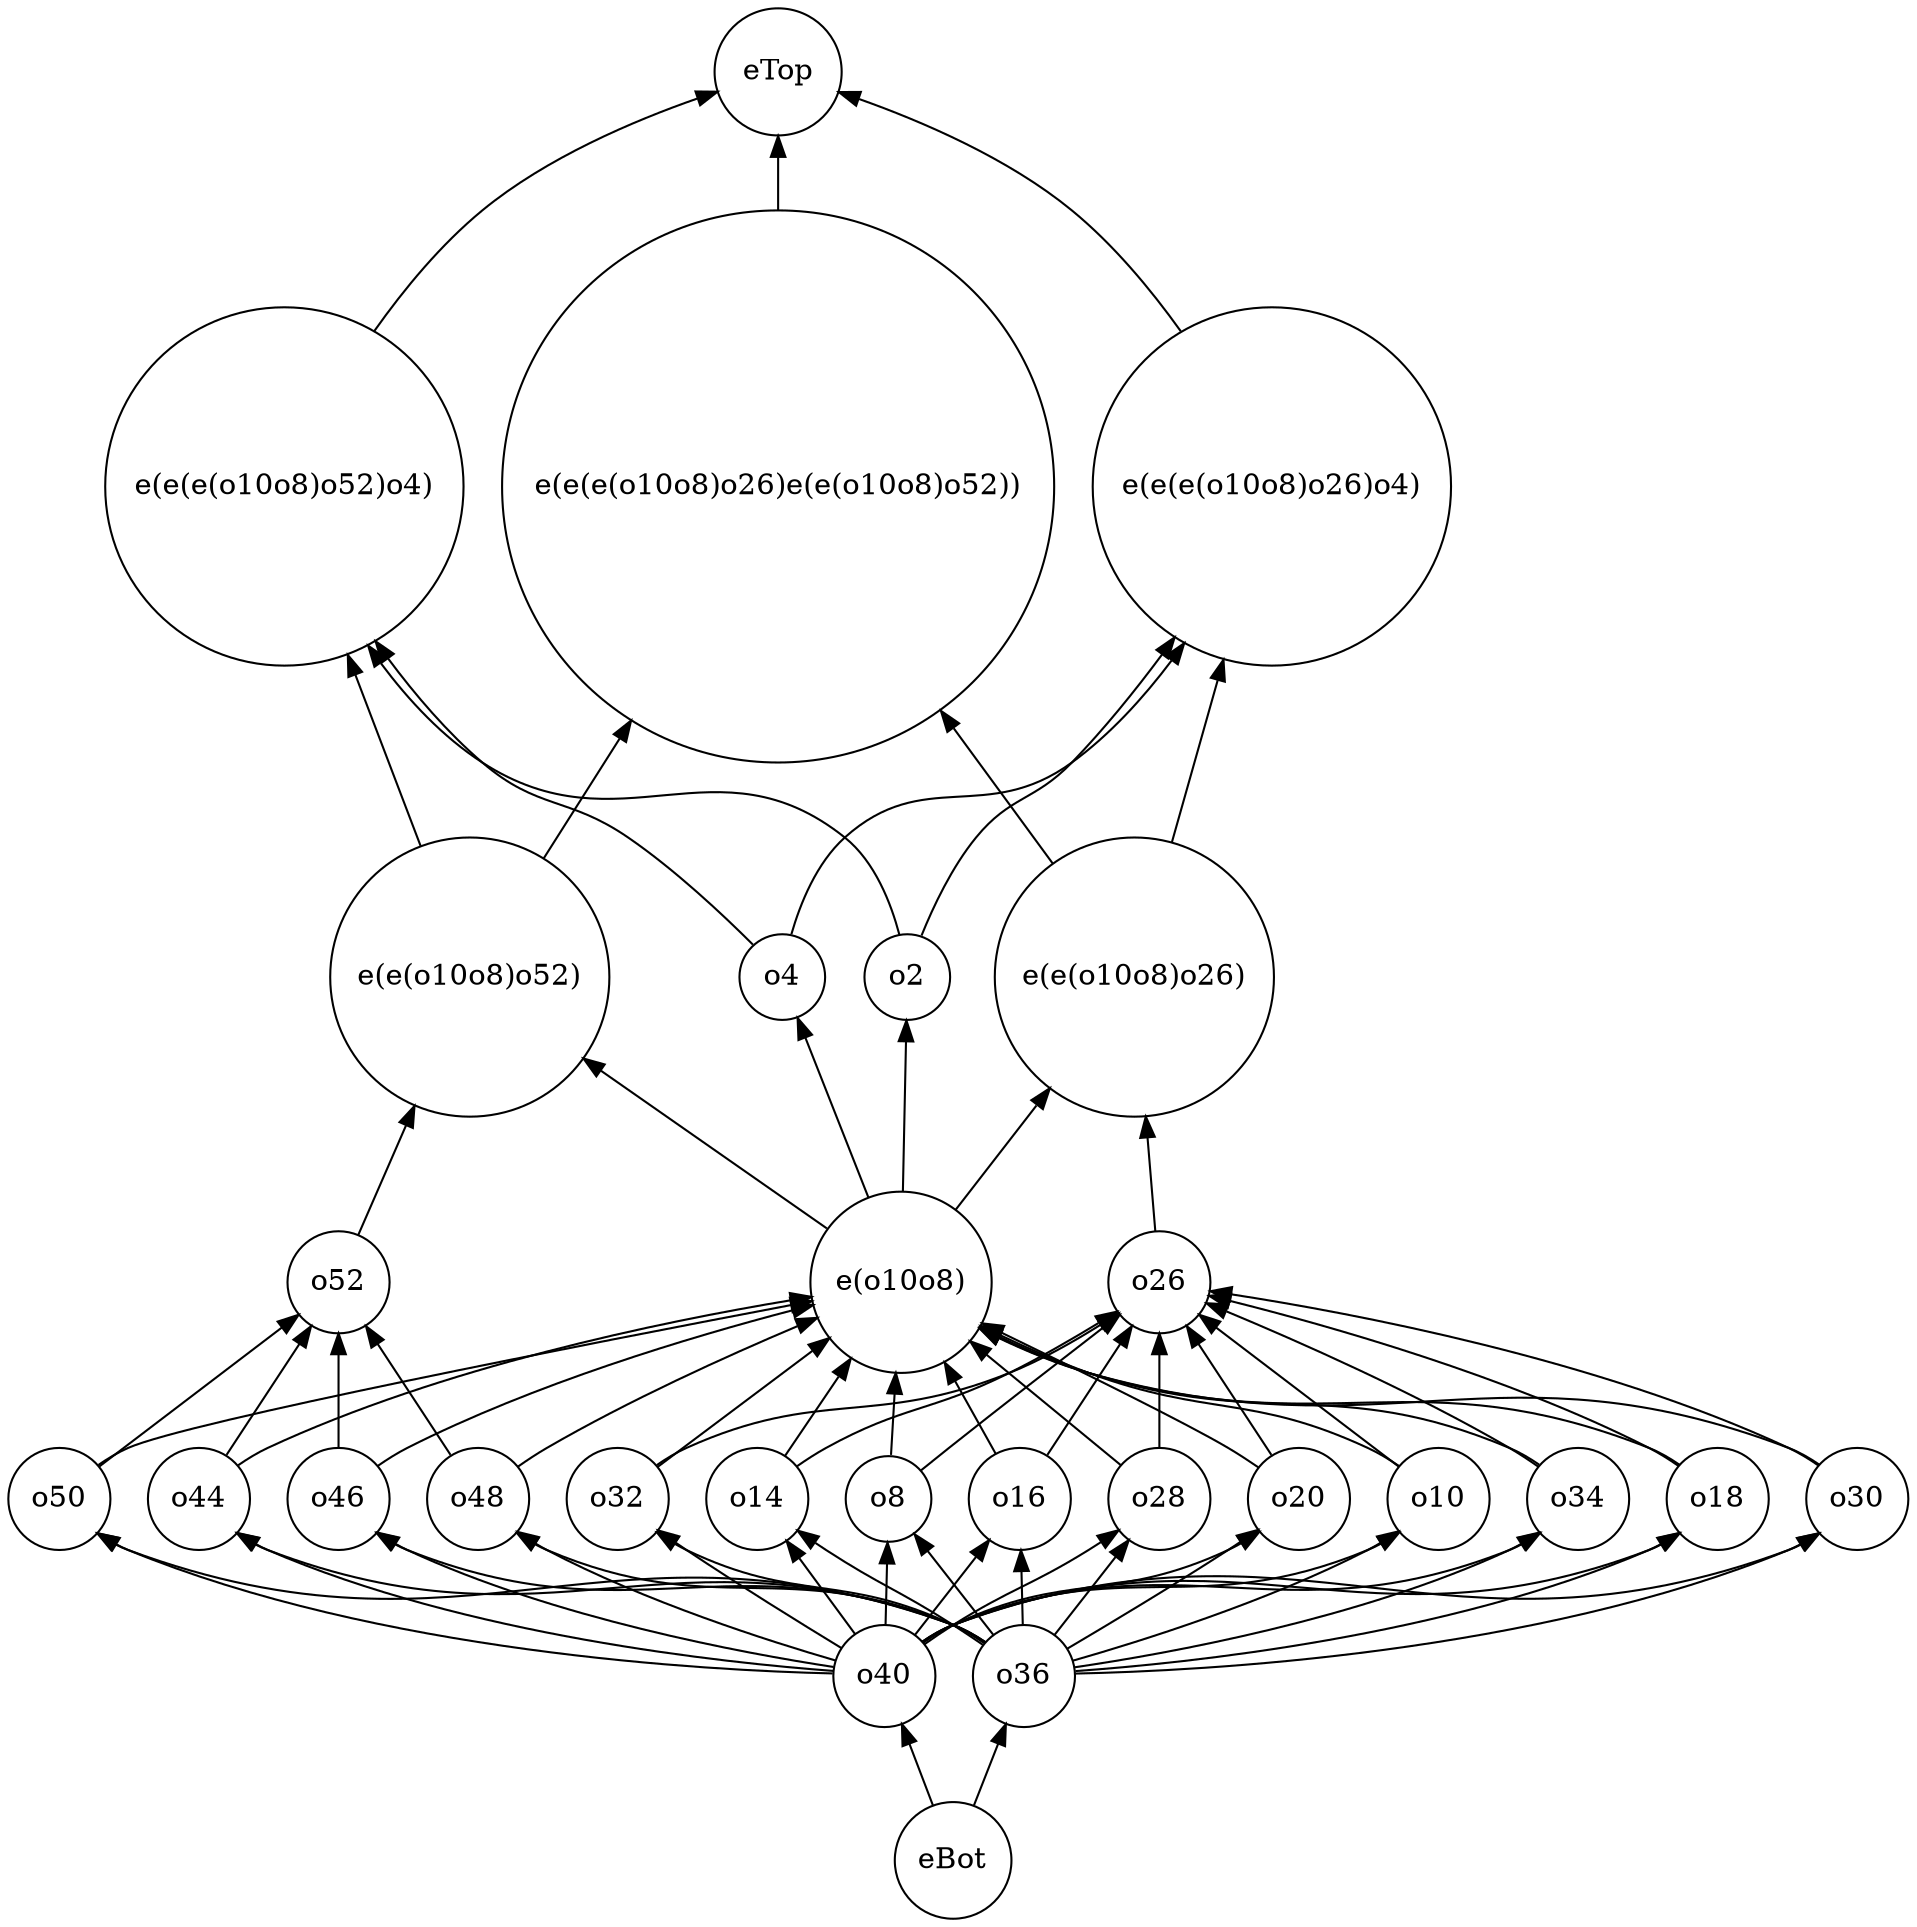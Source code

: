 strict digraph "priss2013-table01_o38_d" {
	graph [bb="0,0,912.4,917.94",
		rankdir=BT
	];
	node [label="\N"];
	"e(e(e(o10o8)o52)o4)"	 [height=2.3831,
		pos="147.7,688.25",
		shape=circle,
		width=2.3831];
	eTop	 [height=0.84854,
		pos="383.7,887.39",
		shape=circle,
		width=0.84854];
	"e(e(e(o10o8)o52)o4)" -> eTop	 [pos="e,354.59,877.9 190.22,762.82 204.64,783.45 222.13,804.64 241.7,820.84 272.33,846.2 314.38,864 344.77,874.58"];
	o8	 [height=0.55967,
		pos="422.7,201.99",
		shape=circle,
		width=0.55967];
	"e(o10o8)"	 [height=1.2096,
		pos="434.7,306.23",
		shape=circle,
		width=1.2096];
	o8 -> "e(o10o8)"	 [pos="e,429.72,262.79 424.95,222.22 425.98,230.99 427.26,241.84 428.54,252.78"];
	o26	 [height=0.68605,
		pos="552.7,306.23",
		shape=circle,
		width=0.68605];
	o8 -> o26	 [pos="e,533.23,290.31 437.99,215.6 442.4,219.2 447.22,223.12 451.7,226.69 476.43,246.4 504.89,268.48 525.29,284.2"];
	eBot	 [height=0.77632,
		pos="453.7,27.948",
		shape=circle,
		width=0.77632];
	o40	 [height=0.68605,
		pos="420.7,116.59",
		shape=circle,
		width=0.68605];
	eBot -> o40	 [pos="e,429.23,93.188 443.98,54.475 440.5,63.589 436.55,73.975 432.9,83.567"];
	o36	 [height=0.68605,
		pos="487.7,116.59",
		shape=circle,
		width=0.68605];
	eBot -> o36	 [pos="e,478.91,93.188 463.72,54.475 467.33,63.685 471.45,74.194 475.25,83.869"];
	o40 -> o8	 [pos="e,422.23,181.68 421.28,141.71 421.5,151.04 421.76,161.8 421.99,171.58"];
	o16	 [height=0.68605,
		pos="485.7,201.99",
		shape=circle,
		width=0.68605];
	o40 -> o16	 [pos="e,470.78,181.85 435.45,136.52 444.03,147.53 454.99,161.6 464.49,173.78"];
	o50	 [height=0.68605,
		pos="24.698,201.99",
		shape=circle,
		width=0.68605];
	o40 -> o50	 [pos="e,43.355,185.36 395.86,117.83 335.55,119.2 177.47,127.65 57.698,177.29 55.841,178.06 53.988,178.95 52.162,179.93"];
	o44	 [height=0.68605,
		pos="91.698,201.99",
		shape=circle,
		width=0.68605];
	o40 -> o44	 [pos="e,110.41,185.49 395.86,119.07 343.62,122.92 219.38,136.04 124.7,177.29 122.85,178.09 121.01,179.01 119.2,180.01"];
	o28	 [height=0.68605,
		pos="552.7,201.99",
		shape=circle,
		width=0.68605];
	o40 -> o28	 [pos="e,533.08,186.3 440.32,132.28 444.66,135.36 449.28,138.51 453.7,141.29 481.99,159.07 491.41,159.51 519.7,177.29 521.36,178.33 523.04,\
179.43 524.73,180.55"];
	o46	 [height=0.68605,
		pos="158.7,201.99",
		shape=circle,
		width=0.68605];
	o40 -> o46	 [pos="e,177.5,185.69 396.3,120.94 353.31,127.48 261.99,144.29 191.7,177.29 189.88,178.14 188.05,179.1 186.25,180.13"];
	o20	 [height=0.68605,
		pos="619.7,201.99",
		shape=circle,
		width=0.68605];
	o40 -> o20	 [pos="e,600.88,185.73 439.52,132.85 443.98,135.97 448.86,138.99 453.7,141.29 509.01,167.57 531.39,151.01 586.7,177.29 588.51,178.15 590.33,\
179.12 592.14,180.15"];
	o48	 [height=0.68605,
		pos="225.7,201.99",
		shape=circle,
		width=0.68605];
	o40 -> o48	 [pos="e,244.68,186.04 397.05,124.11 364.73,133.51 305.43,152.49 258.7,177.29 256.92,178.23 255.13,179.26 253.36,180.34"];
	o10	 [height=0.68605,
		pos="686.7,201.99",
		shape=circle,
		width=0.68605];
	o40 -> o10	 [pos="e,668.02,185.42 439.38,133.17 443.85,136.26 448.76,139.2 453.7,141.29 536.87,176.5 570.53,142.08 653.7,177.29 655.55,178.07 657.4,\
178.98 659.22,179.96"];
	o34	 [height=0.68605,
		pos="753.7,201.99",
		shape=circle,
		width=0.68605];
	o40 -> o34	 [pos="e,735.08,185.25 439.31,133.33 443.78,136.42 448.72,139.31 453.7,141.29 564.97,185.53 609.43,133.05 720.7,177.29 722.57,178.03 724.43,\
178.9 726.26,179.87"];
	o18	 [height=0.68605,
		pos="820.7,201.99",
		shape=circle,
		width=0.68605];
	o40 -> o18	 [pos="e,802.12,185.15 439.27,133.43 443.75,136.51 448.69,139.38 453.7,141.29 593.16,194.6 648.23,123.99 787.7,177.29 789.58,178.01 791.44,\
178.86 793.28,179.81"];
	o30	 [height=0.68605,
		pos="887.7,201.99",
		shape=circle,
		width=0.68605];
	o40 -> o30	 [pos="e,869.15,185.09 439.25,133.49 443.72,136.57 448.67,139.42 453.7,141.29 621.41,203.68 686.99,114.9 854.7,177.29 856.58,177.99 858.46,\
178.83 860.3,179.77"];
	o32	 [height=0.68605,
		pos="292.7,201.99",
		shape=circle,
		width=0.68605];
	o40 -> o32	 [pos="e,312.45,186.5 399.7,130.27 380.3,142.11 350.75,160.44 325.7,177.29 324.07,178.38 322.41,179.52 320.74,180.67"];
	o14	 [height=0.68605,
		pos="359.7,201.99",
		shape=circle,
		width=0.68605];
	o40 -> o14	 [pos="e,373.98,181.46 406.55,136.94 398.68,147.7 388.74,161.28 380.04,173.17"];
	"e(e(o10o8)o52)"	 [height=1.8596,
		pos="218.7,452.72",
		shape=circle,
		width=1.8596];
	"e(e(o10o8)o52)" -> "e(e(e(o10o8)o52)o4)"	 [pos="e,172.41,605.98 199.48,516.92 192.06,541.34 183.42,569.76 175.35,596.3"];
	"e(e(e(o10o8)o26)e(e(o10o8)o52))"	 [height=3.683,
		pos="383.7,688.25",
		shape=circle,
		width=3.683];
	"e(e(o10o8)o52)" -> "e(e(e(o10o8)o26)e(e(o10o8)o52))"	 [pos="e,307.63,579.59 256.97,507.89 270.45,526.97 286.17,549.21 301.85,571.42"];
	"e(e(e(o10o8)o26)e(e(o10o8)o52))" -> eTop	 [pos="e,383.7,856.56 383.7,821.02 383.7,830.02 383.7,838.6 383.7,846.41"];
	"e(e(o10o8)o26)"	 [height=1.8596,
		pos="548.7,452.72",
		shape=circle,
		width=1.8596];
	"e(e(o10o8)o26)" -> "e(e(e(o10o8)o26)e(e(o10o8)o52))"	 [pos="e,459.77,579.59 510.43,507.89 496.95,526.97 481.23,549.21 465.54,571.42"];
	"e(e(e(o10o8)o26)o4)"	 [height=2.3831,
		pos="619.7,688.25",
		shape=circle,
		width=2.3831];
	"e(e(o10o8)o26)" -> "e(e(e(o10o8)o26)o4)"	 [pos="e,594.99,605.98 567.91,516.92 575.34,541.34 583.98,569.76 592.04,596.3"];
	o52	 [height=0.68605,
		pos="158.7,306.23",
		shape=circle,
		width=0.68605];
	o52 -> "e(e(o10o8)o52)"	 [pos="e,193.37,390.72 167.94,329.49 173.76,343.51 181.63,362.45 189.43,381.24"];
	o16 -> "e(o10o8)"	 [pos="e,453.74,267.06 474.88,224.67 470.04,234.39 464.12,246.25 458.33,257.85"];
	o16 -> o26	 [pos="e,539.49,285.07 498.93,223.19 508.94,238.45 522.8,259.61 533.94,276.61"];
	o50 -> o52	 [pos="e,139.53,290.61 43.897,217.64 66.882,235.18 105.53,264.66 131.56,284.53"];
	o50 -> "e(o10o8)"	 [pos="e,391.83,297.34 43.421,218.46 47.888,221.56 52.79,224.53 57.698,226.69 87.144,239.63 285.35,277.5 381.96,295.5"];
	o44 -> o52	 [pos="e,145.49,285.07 104.93,223.19 114.94,238.45 128.8,259.61 139.94,276.61"];
	o44 -> "e(o10o8)"	 [pos="e,391.63,299.53 110.49,218.31 114.95,221.42 119.84,224.43 124.7,226.69 209.93,266.34 318.03,287.9 381.46,297.96"];
	"e(o10o8)" -> "e(e(o10o8)o52)"	 [pos="e,274.05,414.7 398.54,331.42 366.95,352.55 320.33,383.74 282.48,409.06"];
	"e(o10o8)" -> "e(e(o10o8)o26)"	 [pos="e,507.63,399.67 461.43,341.11 473.35,356.23 487.77,374.5 501.42,391.81"];
	o4	 [height=0.55967,
		pos="382.7,452.72",
		shape=circle,
		width=0.55967];
	"e(o10o8)" -> o4	 [pos="e,389.23,433.57 420.21,347.48 411.44,371.85 400.49,402.3 392.68,423.98"];
	o2	 [height=0.55967,
		pos="440.7,452.72",
		shape=circle,
		width=0.55967];
	"e(o10o8)" -> o2	 [pos="e,439.89,432.27 436.47,349.8 437.43,373.05 438.6,401.27 439.47,422.11"];
	o28 -> "e(o10o8)"	 [pos="e,467.4,276.9 534.52,218.74 518.7,232.45 495.19,252.81 474.97,270.34"];
	o28 -> o26	 [pos="e,552.7,281.29 552.7,226.7 552.7,239.9 552.7,256.56 552.7,271.13"];
	o46 -> o52	 [pos="e,158.7,281.29 158.7,226.7 158.7,239.9 158.7,256.56 158.7,271.13"];
	o46 -> "e(o10o8)"	 [pos="e,392.31,295.78 177.6,218.08 182.06,221.2 186.91,224.27 191.7,226.69 254.21,258.26 332.1,280.78 382.59,293.39"];
	o36 -> o8	 [pos="e,434.78,185.49 472.95,136.52 463.48,148.66 451.12,164.52 441.03,177.47"];
	o36 -> o16	 [pos="e,486.27,177.21 487.12,141.71 486.93,149.65 486.71,158.62 486.51,167.14"];
	o36 -> o50	 [pos="e,43.249,185.09 469.15,133.49 464.67,136.57 459.72,139.42 454.7,141.29 288.68,203.14 223.72,115.44 57.698,177.29 55.814,177.99 53.941,\
178.83 52.099,179.77"];
	o36 -> o44	 [pos="e,110.27,185.16 469.12,133.42 464.65,136.51 459.7,139.37 454.7,141.29 316.92,194.05 262.48,124.53 124.7,177.29 122.82,178.01 120.95,\
178.86 119.11,179.81"];
	o36 -> o28	 [pos="e,537.78,181.85 502.45,136.52 511.03,147.53 521.99,161.6 531.49,173.78"];
	o36 -> o46	 [pos="e,177.31,185.26 469.08,133.32 464.61,136.41 459.68,139.31 454.7,141.29 345.11,184.99 301.29,133.59 191.7,177.29 189.83,178.04 187.97,\
178.91 186.14,179.87"];
	o36 -> o20	 [pos="e,599.98,186.44 508.86,129.69 529.11,141.43 560.39,159.95 586.7,177.29 588.33,178.37 590,179.49 591.67,180.63"];
	o36 -> o48	 [pos="e,244.38,185.43 469.01,133.15 464.54,136.25 459.63,139.19 454.7,141.29 373.2,175.96 340.2,142.62 258.7,177.29 256.85,178.08 255,\
178.98 253.18,179.97"];
	o36 -> o10	 [pos="e,667.73,186.02 511.38,123.85 544.38,133.08 605.58,151.99 653.7,177.29 655.48,178.23 657.27,179.25 659.05,180.32"];
	o36 -> o34	 [pos="e,734.9,185.68 512.18,120.81 555.77,127.19 649,143.81 720.7,177.29 722.52,178.14 724.34,179.1 726.15,180.12"];
	o36 -> o18	 [pos="e,801.99,185.48 512.46,118.98 565.17,122.67 691.49,135.52 787.7,177.29 789.54,178.09 791.38,179.01 793.2,180"];
	o36 -> o30	 [pos="e,869.04,185.35 512.8,117.77 573.78,119.02 733.6,127.23 854.7,177.29 856.56,178.06 858.41,178.95 860.24,179.93"];
	o36 -> o32	 [pos="e,311.53,185.76 468.86,132.82 464.4,135.94 459.53,138.97 454.7,141.29 401.03,167.05 379.36,151.54 325.7,177.29 323.89,178.16 322.07,\
179.13 320.27,180.17"];
	o36 -> o14	 [pos="e,379.3,186.95 468,132.17 463.67,135.26 459.07,138.44 454.7,141.29 428.33,158.49 420.19,160.28 393.7,177.29 391.78,178.52 389.82,\
179.81 387.85,181.13"];
	o20 -> "e(o10o8)"	 [pos="e,473.2,285.7 600.47,217.51 596.03,220.66 591.27,223.88 586.7,226.69 576.87,232.71 523.05,260.32 482.22,281.11"];
	o20 -> o26	 [pos="e,565.91,285.07 606.46,223.19 596.46,238.45 582.6,259.61 571.45,276.61"];
	o48 -> o52	 [pos="e,171.91,285.07 212.46,223.19 202.46,238.45 188.6,259.61 177.45,276.61"];
	o48 -> "e(o10o8)"	 [pos="e,394.07,289.84 244.8,217.7 249.25,220.84 254.05,224.02 258.7,226.69 299.58,250.17 348.78,271.59 384.76,286.12"];
	o10 -> "e(o10o8)"	 [pos="e,472.41,284.02 667.88,218.26 663.42,221.38 658.54,224.39 653.7,226.69 597.56,253.23 576.71,240.54 518.7,262.69 506.28,267.43 493.29,\
273.44 481.32,279.45"];
	o10 -> o26	 [pos="e,571.86,290.61 667.5,217.64 644.51,235.18 605.87,264.66 579.83,284.53"];
	o34 -> "e(o10o8)"	 [pos="e,472.15,283.31 735.02,218.57 730.55,221.67 725.64,224.6 720.7,226.69 636.69,262.16 605.19,233.78 518.7,262.69 506.1,266.9 493.03,\
272.73 481.06,278.72"];
	o34 -> o26	 [pos="e,575.38,296.21 734.56,217.64 730.11,220.79 725.32,223.98 720.7,226.69 675.31,253.28 619.44,277.92 584.94,292.27"];
	o18 -> "e(o10o8)"	 [pos="e,472.03,282.93 802.09,218.73 797.61,221.82 792.68,224.71 787.7,226.69 675.59,271.19 633.9,226.93 518.7,262.69 506.01,266.62 492.91,\
272.35 480.94,278.33"];
	o18 -> o26	 [pos="e,576.65,299.76 801.78,218.04 797.32,221.17 792.47,224.25 787.7,226.69 719.87,261.37 633.41,285.66 586.57,297.33"];
	"e(e(e(o10o8)o26)o4)" -> eTop	 [pos="e,412.8,877.9 577.17,762.82 562.75,783.45 545.27,804.64 525.7,820.84 495.07,846.2 453.01,864 422.63,874.58"];
	o30 -> "e(o10o8)"	 [pos="e,471.55,282.93 869.12,218.82 864.65,221.91 859.71,224.77 854.7,226.69 714.39,280.26 662.71,220.06 518.7,262.69 505.83,266.49 492.58,\
272.23 480.52,278.28"];
	o30 -> o26	 [pos="e,577.22,301.98 868.89,218.28 864.43,221.4 859.55,224.41 854.7,226.69 763.28,269.57 644.88,291.65 587.26,300.48"];
	o26 -> "e(e(o10o8)o26)"	 [pos="e,550.52,385.73 552.04,331.09 551.69,343.5 551.25,359.44 550.8,375.64"];
	o32 -> "e(o10o8)"	 [pos="e,399.82,280.12 312.44,217.21 332.8,231.86 365.18,255.18 391.51,274.14"];
	o32 -> o26	 [pos="e,533.83,290.24 311.44,218.41 315.91,221.52 320.8,224.5 325.7,226.69 393.02,256.81 419.74,234.02 487.7,262.69 500.84,268.23 514.21,\
276.45 525.38,284.19"];
	o14 -> "e(o10o8)"	 [pos="e,409.35,270.67 374.16,222.7 382.41,233.95 393.08,248.5 403.17,262.25"];
	o14 -> o26	 [pos="e,533.16,290.86 378.96,217.62 383.65,220.83 388.74,224.06 393.7,226.69 433.23,247.63 447.87,242.32 487.7,262.69 500.3,269.13 513.49,\
277.44 524.68,285"];
	o4 -> "e(e(e(o10o8)o52)o4)"	 [pos="e,192.45,614.95 366.96,465.86 349.48,479.26 320.34,501.37 294.7,519.67 271.52,536.21 262.07,535.77 241.7,555.67 226.11,570.89 211.33,\
588.98 198.31,606.8"];
	o4 -> "e(e(e(o10o8)o26)o4)"	 [pos="e,578.89,612.78 386.55,472.73 390.48,487.47 398.01,507.39 411.7,519.67 451.25,555.15 482.71,524.44 525.7,555.67 543.72,568.76 559.6,\
586.38 572.94,604.46"];
	o2 -> "e(e(e(o10o8)o52)o4)"	 [pos="e,187.4,611.85 437.24,472.8 433.51,487.77 426.06,507.99 411.7,519.67 351.77,568.38 306.32,513.37 241.7,555.67 222.96,567.93 206.77,\
585.34 193.36,603.48"];
	o2 -> "e(e(e(o10o8)o26)o4)"	 [pos="e,574.94,614.95 446.61,472 451.85,486.14 460.55,505.61 472.7,519.67 491.32,541.21 505.33,535.77 525.7,555.67 541.29,570.89 556.06,\
588.98 569.09,606.8"];
}
